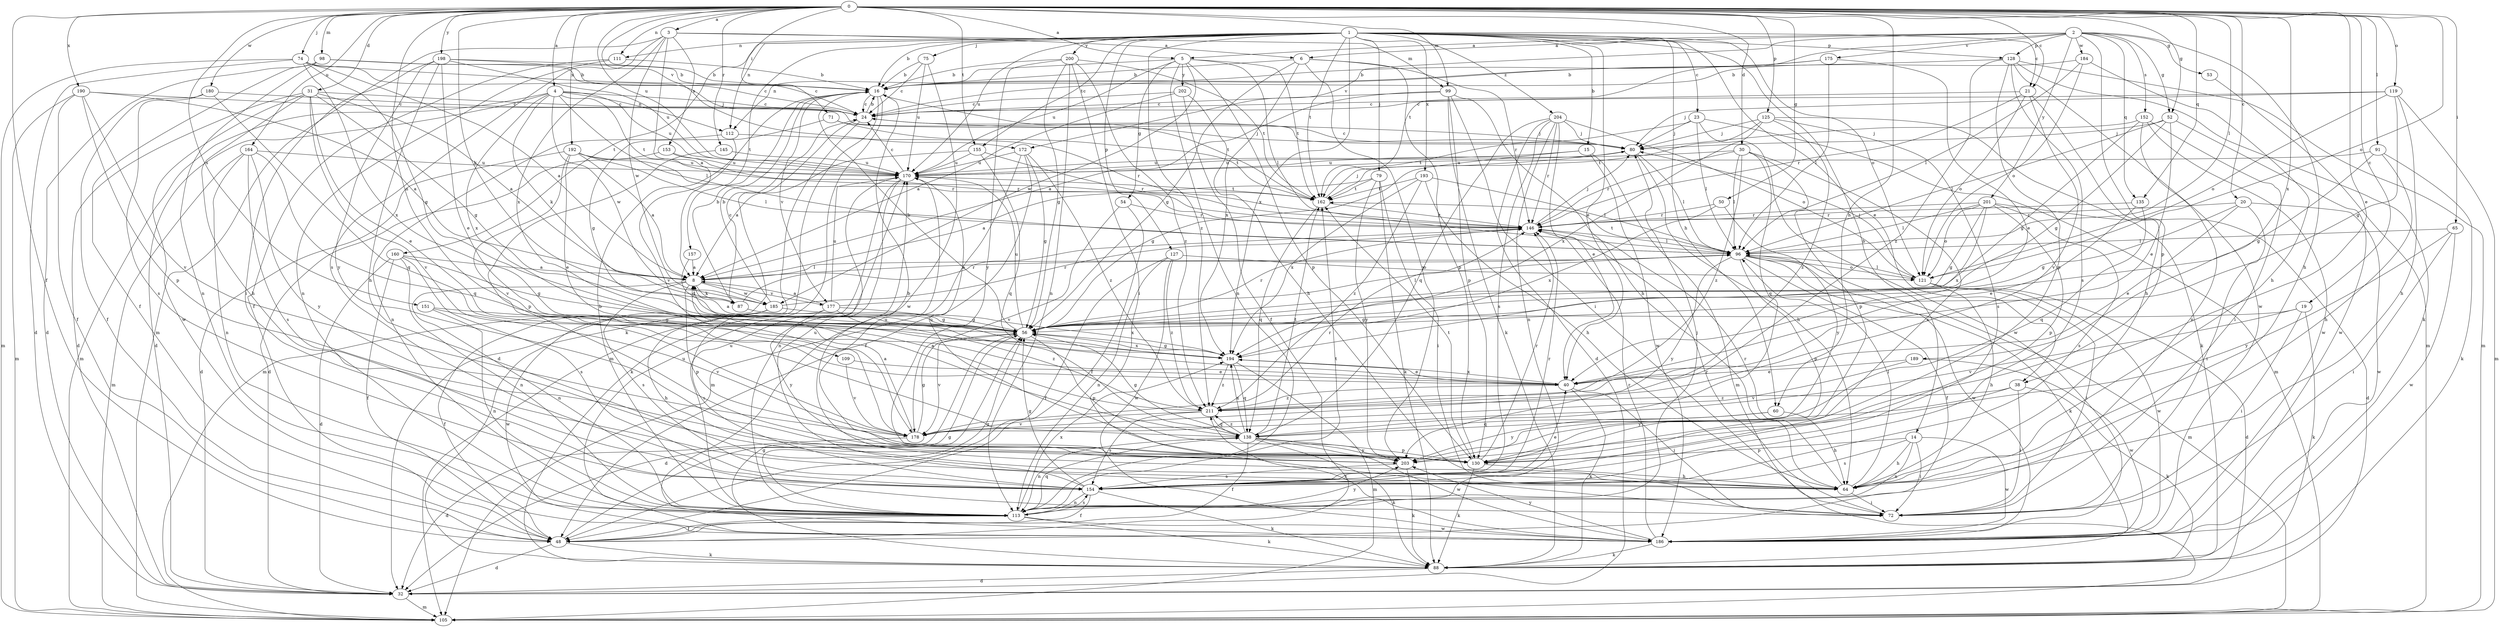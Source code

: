 strict digraph  {
0;
1;
2;
3;
4;
5;
6;
8;
14;
15;
16;
19;
20;
21;
23;
24;
30;
31;
32;
38;
40;
48;
50;
52;
53;
54;
56;
60;
64;
65;
71;
72;
74;
75;
79;
80;
87;
88;
91;
96;
98;
99;
105;
109;
111;
112;
113;
119;
121;
125;
127;
128;
130;
135;
138;
145;
146;
151;
152;
153;
154;
155;
157;
160;
162;
164;
170;
172;
175;
177;
178;
180;
184;
185;
186;
189;
190;
192;
193;
194;
198;
200;
201;
202;
203;
204;
211;
0 -> 3  [label=a];
0 -> 4  [label=a];
0 -> 5  [label=a];
0 -> 19  [label=c];
0 -> 20  [label=c];
0 -> 21  [label=c];
0 -> 30  [label=d];
0 -> 31  [label=d];
0 -> 38  [label=e];
0 -> 48  [label=f];
0 -> 50  [label=g];
0 -> 52  [label=g];
0 -> 60  [label=h];
0 -> 65  [label=i];
0 -> 71  [label=i];
0 -> 74  [label=j];
0 -> 87  [label=k];
0 -> 91  [label=l];
0 -> 96  [label=l];
0 -> 98  [label=m];
0 -> 99  [label=m];
0 -> 109  [label=n];
0 -> 111  [label=n];
0 -> 119  [label=o];
0 -> 121  [label=o];
0 -> 125  [label=p];
0 -> 135  [label=q];
0 -> 145  [label=r];
0 -> 151  [label=s];
0 -> 155  [label=t];
0 -> 164  [label=u];
0 -> 170  [label=u];
0 -> 172  [label=v];
0 -> 180  [label=w];
0 -> 189  [label=x];
0 -> 190  [label=x];
0 -> 192  [label=x];
0 -> 198  [label=y];
1 -> 14  [label=b];
1 -> 15  [label=b];
1 -> 16  [label=b];
1 -> 21  [label=c];
1 -> 23  [label=c];
1 -> 38  [label=e];
1 -> 40  [label=e];
1 -> 60  [label=h];
1 -> 75  [label=j];
1 -> 79  [label=j];
1 -> 111  [label=n];
1 -> 112  [label=n];
1 -> 121  [label=o];
1 -> 127  [label=p];
1 -> 128  [label=p];
1 -> 155  [label=t];
1 -> 157  [label=t];
1 -> 160  [label=t];
1 -> 162  [label=t];
1 -> 170  [label=u];
1 -> 193  [label=x];
1 -> 194  [label=x];
1 -> 200  [label=y];
1 -> 204  [label=z];
1 -> 211  [label=z];
2 -> 5  [label=a];
2 -> 6  [label=a];
2 -> 52  [label=g];
2 -> 53  [label=g];
2 -> 64  [label=h];
2 -> 128  [label=p];
2 -> 130  [label=p];
2 -> 135  [label=q];
2 -> 152  [label=s];
2 -> 162  [label=t];
2 -> 172  [label=v];
2 -> 175  [label=v];
2 -> 184  [label=w];
2 -> 201  [label=y];
3 -> 6  [label=a];
3 -> 8  [label=a];
3 -> 99  [label=m];
3 -> 105  [label=m];
3 -> 153  [label=s];
3 -> 154  [label=s];
3 -> 185  [label=w];
3 -> 194  [label=x];
4 -> 24  [label=c];
4 -> 32  [label=d];
4 -> 87  [label=k];
4 -> 96  [label=l];
4 -> 105  [label=m];
4 -> 112  [label=n];
4 -> 162  [label=t];
4 -> 170  [label=u];
4 -> 185  [label=w];
4 -> 194  [label=x];
5 -> 54  [label=g];
5 -> 96  [label=l];
5 -> 112  [label=n];
5 -> 113  [label=n];
5 -> 130  [label=p];
5 -> 162  [label=t];
5 -> 170  [label=u];
5 -> 185  [label=w];
5 -> 202  [label=y];
6 -> 16  [label=b];
6 -> 56  [label=g];
6 -> 130  [label=p];
6 -> 146  [label=r];
6 -> 194  [label=x];
6 -> 203  [label=y];
8 -> 87  [label=k];
8 -> 96  [label=l];
8 -> 113  [label=n];
8 -> 130  [label=p];
8 -> 154  [label=s];
8 -> 177  [label=v];
8 -> 185  [label=w];
14 -> 64  [label=h];
14 -> 72  [label=i];
14 -> 113  [label=n];
14 -> 130  [label=p];
14 -> 154  [label=s];
14 -> 186  [label=w];
15 -> 56  [label=g];
15 -> 105  [label=m];
15 -> 170  [label=u];
15 -> 186  [label=w];
16 -> 24  [label=c];
16 -> 88  [label=k];
16 -> 105  [label=m];
16 -> 162  [label=t];
16 -> 177  [label=v];
19 -> 56  [label=g];
19 -> 72  [label=i];
19 -> 88  [label=k];
19 -> 178  [label=v];
20 -> 40  [label=e];
20 -> 56  [label=g];
20 -> 72  [label=i];
20 -> 146  [label=r];
20 -> 186  [label=w];
21 -> 24  [label=c];
21 -> 64  [label=h];
21 -> 121  [label=o];
21 -> 146  [label=r];
21 -> 178  [label=v];
23 -> 80  [label=j];
23 -> 96  [label=l];
23 -> 105  [label=m];
23 -> 162  [label=t];
23 -> 186  [label=w];
24 -> 16  [label=b];
24 -> 32  [label=d];
24 -> 80  [label=j];
24 -> 105  [label=m];
30 -> 96  [label=l];
30 -> 130  [label=p];
30 -> 138  [label=q];
30 -> 146  [label=r];
30 -> 154  [label=s];
30 -> 170  [label=u];
30 -> 211  [label=z];
31 -> 8  [label=a];
31 -> 24  [label=c];
31 -> 32  [label=d];
31 -> 40  [label=e];
31 -> 56  [label=g];
31 -> 64  [label=h];
31 -> 178  [label=v];
31 -> 186  [label=w];
32 -> 105  [label=m];
38 -> 72  [label=i];
38 -> 88  [label=k];
38 -> 203  [label=y];
38 -> 211  [label=z];
40 -> 72  [label=i];
40 -> 88  [label=k];
40 -> 194  [label=x];
40 -> 211  [label=z];
48 -> 32  [label=d];
48 -> 56  [label=g];
48 -> 88  [label=k];
50 -> 146  [label=r];
50 -> 194  [label=x];
50 -> 203  [label=y];
52 -> 40  [label=e];
52 -> 56  [label=g];
52 -> 80  [label=j];
52 -> 96  [label=l];
52 -> 186  [label=w];
53 -> 105  [label=m];
54 -> 48  [label=f];
54 -> 146  [label=r];
54 -> 178  [label=v];
56 -> 8  [label=a];
56 -> 16  [label=b];
56 -> 32  [label=d];
56 -> 130  [label=p];
56 -> 146  [label=r];
56 -> 170  [label=u];
56 -> 178  [label=v];
56 -> 194  [label=x];
60 -> 64  [label=h];
60 -> 138  [label=q];
60 -> 203  [label=y];
64 -> 16  [label=b];
64 -> 72  [label=i];
64 -> 96  [label=l];
64 -> 146  [label=r];
65 -> 72  [label=i];
65 -> 96  [label=l];
65 -> 186  [label=w];
65 -> 203  [label=y];
71 -> 56  [label=g];
71 -> 80  [label=j];
71 -> 162  [label=t];
72 -> 146  [label=r];
74 -> 8  [label=a];
74 -> 16  [label=b];
74 -> 32  [label=d];
74 -> 56  [label=g];
74 -> 80  [label=j];
74 -> 105  [label=m];
74 -> 194  [label=x];
75 -> 16  [label=b];
75 -> 24  [label=c];
75 -> 170  [label=u];
75 -> 186  [label=w];
79 -> 8  [label=a];
79 -> 72  [label=i];
79 -> 88  [label=k];
79 -> 162  [label=t];
79 -> 203  [label=y];
80 -> 24  [label=c];
80 -> 64  [label=h];
80 -> 96  [label=l];
80 -> 170  [label=u];
87 -> 16  [label=b];
87 -> 24  [label=c];
87 -> 56  [label=g];
87 -> 146  [label=r];
88 -> 32  [label=d];
88 -> 56  [label=g];
91 -> 56  [label=g];
91 -> 64  [label=h];
91 -> 88  [label=k];
91 -> 170  [label=u];
96 -> 8  [label=a];
96 -> 48  [label=f];
96 -> 88  [label=k];
96 -> 105  [label=m];
96 -> 121  [label=o];
96 -> 130  [label=p];
96 -> 162  [label=t];
96 -> 186  [label=w];
96 -> 203  [label=y];
98 -> 16  [label=b];
98 -> 24  [label=c];
98 -> 32  [label=d];
98 -> 48  [label=f];
98 -> 113  [label=n];
99 -> 8  [label=a];
99 -> 24  [label=c];
99 -> 64  [label=h];
99 -> 72  [label=i];
99 -> 88  [label=k];
99 -> 130  [label=p];
109 -> 40  [label=e];
109 -> 178  [label=v];
111 -> 16  [label=b];
111 -> 48  [label=f];
111 -> 113  [label=n];
112 -> 113  [label=n];
112 -> 146  [label=r];
112 -> 178  [label=v];
113 -> 16  [label=b];
113 -> 48  [label=f];
113 -> 56  [label=g];
113 -> 80  [label=j];
113 -> 88  [label=k];
113 -> 138  [label=q];
113 -> 154  [label=s];
113 -> 162  [label=t];
113 -> 170  [label=u];
113 -> 186  [label=w];
113 -> 194  [label=x];
113 -> 203  [label=y];
119 -> 24  [label=c];
119 -> 56  [label=g];
119 -> 64  [label=h];
119 -> 80  [label=j];
119 -> 105  [label=m];
119 -> 121  [label=o];
121 -> 32  [label=d];
121 -> 64  [label=h];
121 -> 72  [label=i];
121 -> 80  [label=j];
121 -> 96  [label=l];
121 -> 186  [label=w];
125 -> 80  [label=j];
125 -> 88  [label=k];
125 -> 154  [label=s];
125 -> 162  [label=t];
125 -> 194  [label=x];
125 -> 211  [label=z];
127 -> 48  [label=f];
127 -> 113  [label=n];
127 -> 121  [label=o];
127 -> 186  [label=w];
127 -> 211  [label=z];
128 -> 16  [label=b];
128 -> 88  [label=k];
128 -> 105  [label=m];
128 -> 130  [label=p];
128 -> 154  [label=s];
128 -> 186  [label=w];
128 -> 211  [label=z];
130 -> 64  [label=h];
130 -> 88  [label=k];
130 -> 146  [label=r];
130 -> 162  [label=t];
130 -> 170  [label=u];
135 -> 40  [label=e];
135 -> 138  [label=q];
135 -> 146  [label=r];
138 -> 48  [label=f];
138 -> 56  [label=g];
138 -> 88  [label=k];
138 -> 113  [label=n];
138 -> 130  [label=p];
138 -> 162  [label=t];
138 -> 186  [label=w];
138 -> 194  [label=x];
138 -> 203  [label=y];
138 -> 211  [label=z];
145 -> 130  [label=p];
145 -> 170  [label=u];
146 -> 80  [label=j];
146 -> 96  [label=l];
151 -> 56  [label=g];
151 -> 113  [label=n];
151 -> 178  [label=v];
152 -> 56  [label=g];
152 -> 72  [label=i];
152 -> 80  [label=j];
152 -> 113  [label=n];
152 -> 186  [label=w];
153 -> 32  [label=d];
153 -> 146  [label=r];
153 -> 170  [label=u];
154 -> 40  [label=e];
154 -> 48  [label=f];
154 -> 56  [label=g];
154 -> 88  [label=k];
154 -> 113  [label=n];
154 -> 146  [label=r];
154 -> 170  [label=u];
155 -> 8  [label=a];
155 -> 138  [label=q];
155 -> 146  [label=r];
155 -> 170  [label=u];
157 -> 8  [label=a];
157 -> 56  [label=g];
160 -> 8  [label=a];
160 -> 32  [label=d];
160 -> 48  [label=f];
160 -> 56  [label=g];
160 -> 113  [label=n];
160 -> 154  [label=s];
162 -> 80  [label=j];
162 -> 138  [label=q];
162 -> 146  [label=r];
164 -> 105  [label=m];
164 -> 113  [label=n];
164 -> 138  [label=q];
164 -> 154  [label=s];
164 -> 170  [label=u];
164 -> 203  [label=y];
170 -> 24  [label=c];
170 -> 88  [label=k];
170 -> 113  [label=n];
170 -> 162  [label=t];
172 -> 48  [label=f];
172 -> 56  [label=g];
172 -> 105  [label=m];
172 -> 170  [label=u];
172 -> 211  [label=z];
175 -> 16  [label=b];
175 -> 24  [label=c];
175 -> 40  [label=e];
175 -> 96  [label=l];
177 -> 8  [label=a];
177 -> 56  [label=g];
177 -> 96  [label=l];
177 -> 154  [label=s];
177 -> 170  [label=u];
177 -> 203  [label=y];
177 -> 211  [label=z];
178 -> 8  [label=a];
178 -> 32  [label=d];
178 -> 56  [label=g];
178 -> 146  [label=r];
180 -> 24  [label=c];
180 -> 48  [label=f];
180 -> 138  [label=q];
180 -> 154  [label=s];
184 -> 16  [label=b];
184 -> 64  [label=h];
184 -> 96  [label=l];
184 -> 121  [label=o];
185 -> 16  [label=b];
185 -> 48  [label=f];
185 -> 64  [label=h];
185 -> 146  [label=r];
185 -> 186  [label=w];
185 -> 194  [label=x];
186 -> 88  [label=k];
186 -> 146  [label=r];
186 -> 170  [label=u];
186 -> 203  [label=y];
186 -> 211  [label=z];
189 -> 40  [label=e];
189 -> 178  [label=v];
189 -> 186  [label=w];
190 -> 8  [label=a];
190 -> 24  [label=c];
190 -> 48  [label=f];
190 -> 105  [label=m];
190 -> 130  [label=p];
190 -> 178  [label=v];
192 -> 8  [label=a];
192 -> 32  [label=d];
192 -> 40  [label=e];
192 -> 96  [label=l];
192 -> 146  [label=r];
192 -> 170  [label=u];
192 -> 178  [label=v];
193 -> 64  [label=h];
193 -> 96  [label=l];
193 -> 162  [label=t];
193 -> 194  [label=x];
193 -> 211  [label=z];
194 -> 40  [label=e];
194 -> 56  [label=g];
194 -> 105  [label=m];
194 -> 138  [label=q];
194 -> 211  [label=z];
198 -> 16  [label=b];
198 -> 24  [label=c];
198 -> 40  [label=e];
198 -> 64  [label=h];
198 -> 72  [label=i];
198 -> 170  [label=u];
198 -> 203  [label=y];
200 -> 16  [label=b];
200 -> 56  [label=g];
200 -> 72  [label=i];
200 -> 113  [label=n];
200 -> 162  [label=t];
200 -> 203  [label=y];
200 -> 211  [label=z];
201 -> 32  [label=d];
201 -> 56  [label=g];
201 -> 96  [label=l];
201 -> 121  [label=o];
201 -> 130  [label=p];
201 -> 146  [label=r];
201 -> 154  [label=s];
201 -> 194  [label=x];
202 -> 8  [label=a];
202 -> 24  [label=c];
202 -> 48  [label=f];
202 -> 64  [label=h];
203 -> 88  [label=k];
203 -> 154  [label=s];
203 -> 170  [label=u];
204 -> 32  [label=d];
204 -> 40  [label=e];
204 -> 80  [label=j];
204 -> 113  [label=n];
204 -> 121  [label=o];
204 -> 138  [label=q];
204 -> 146  [label=r];
204 -> 154  [label=s];
211 -> 8  [label=a];
211 -> 138  [label=q];
211 -> 154  [label=s];
211 -> 178  [label=v];
}
